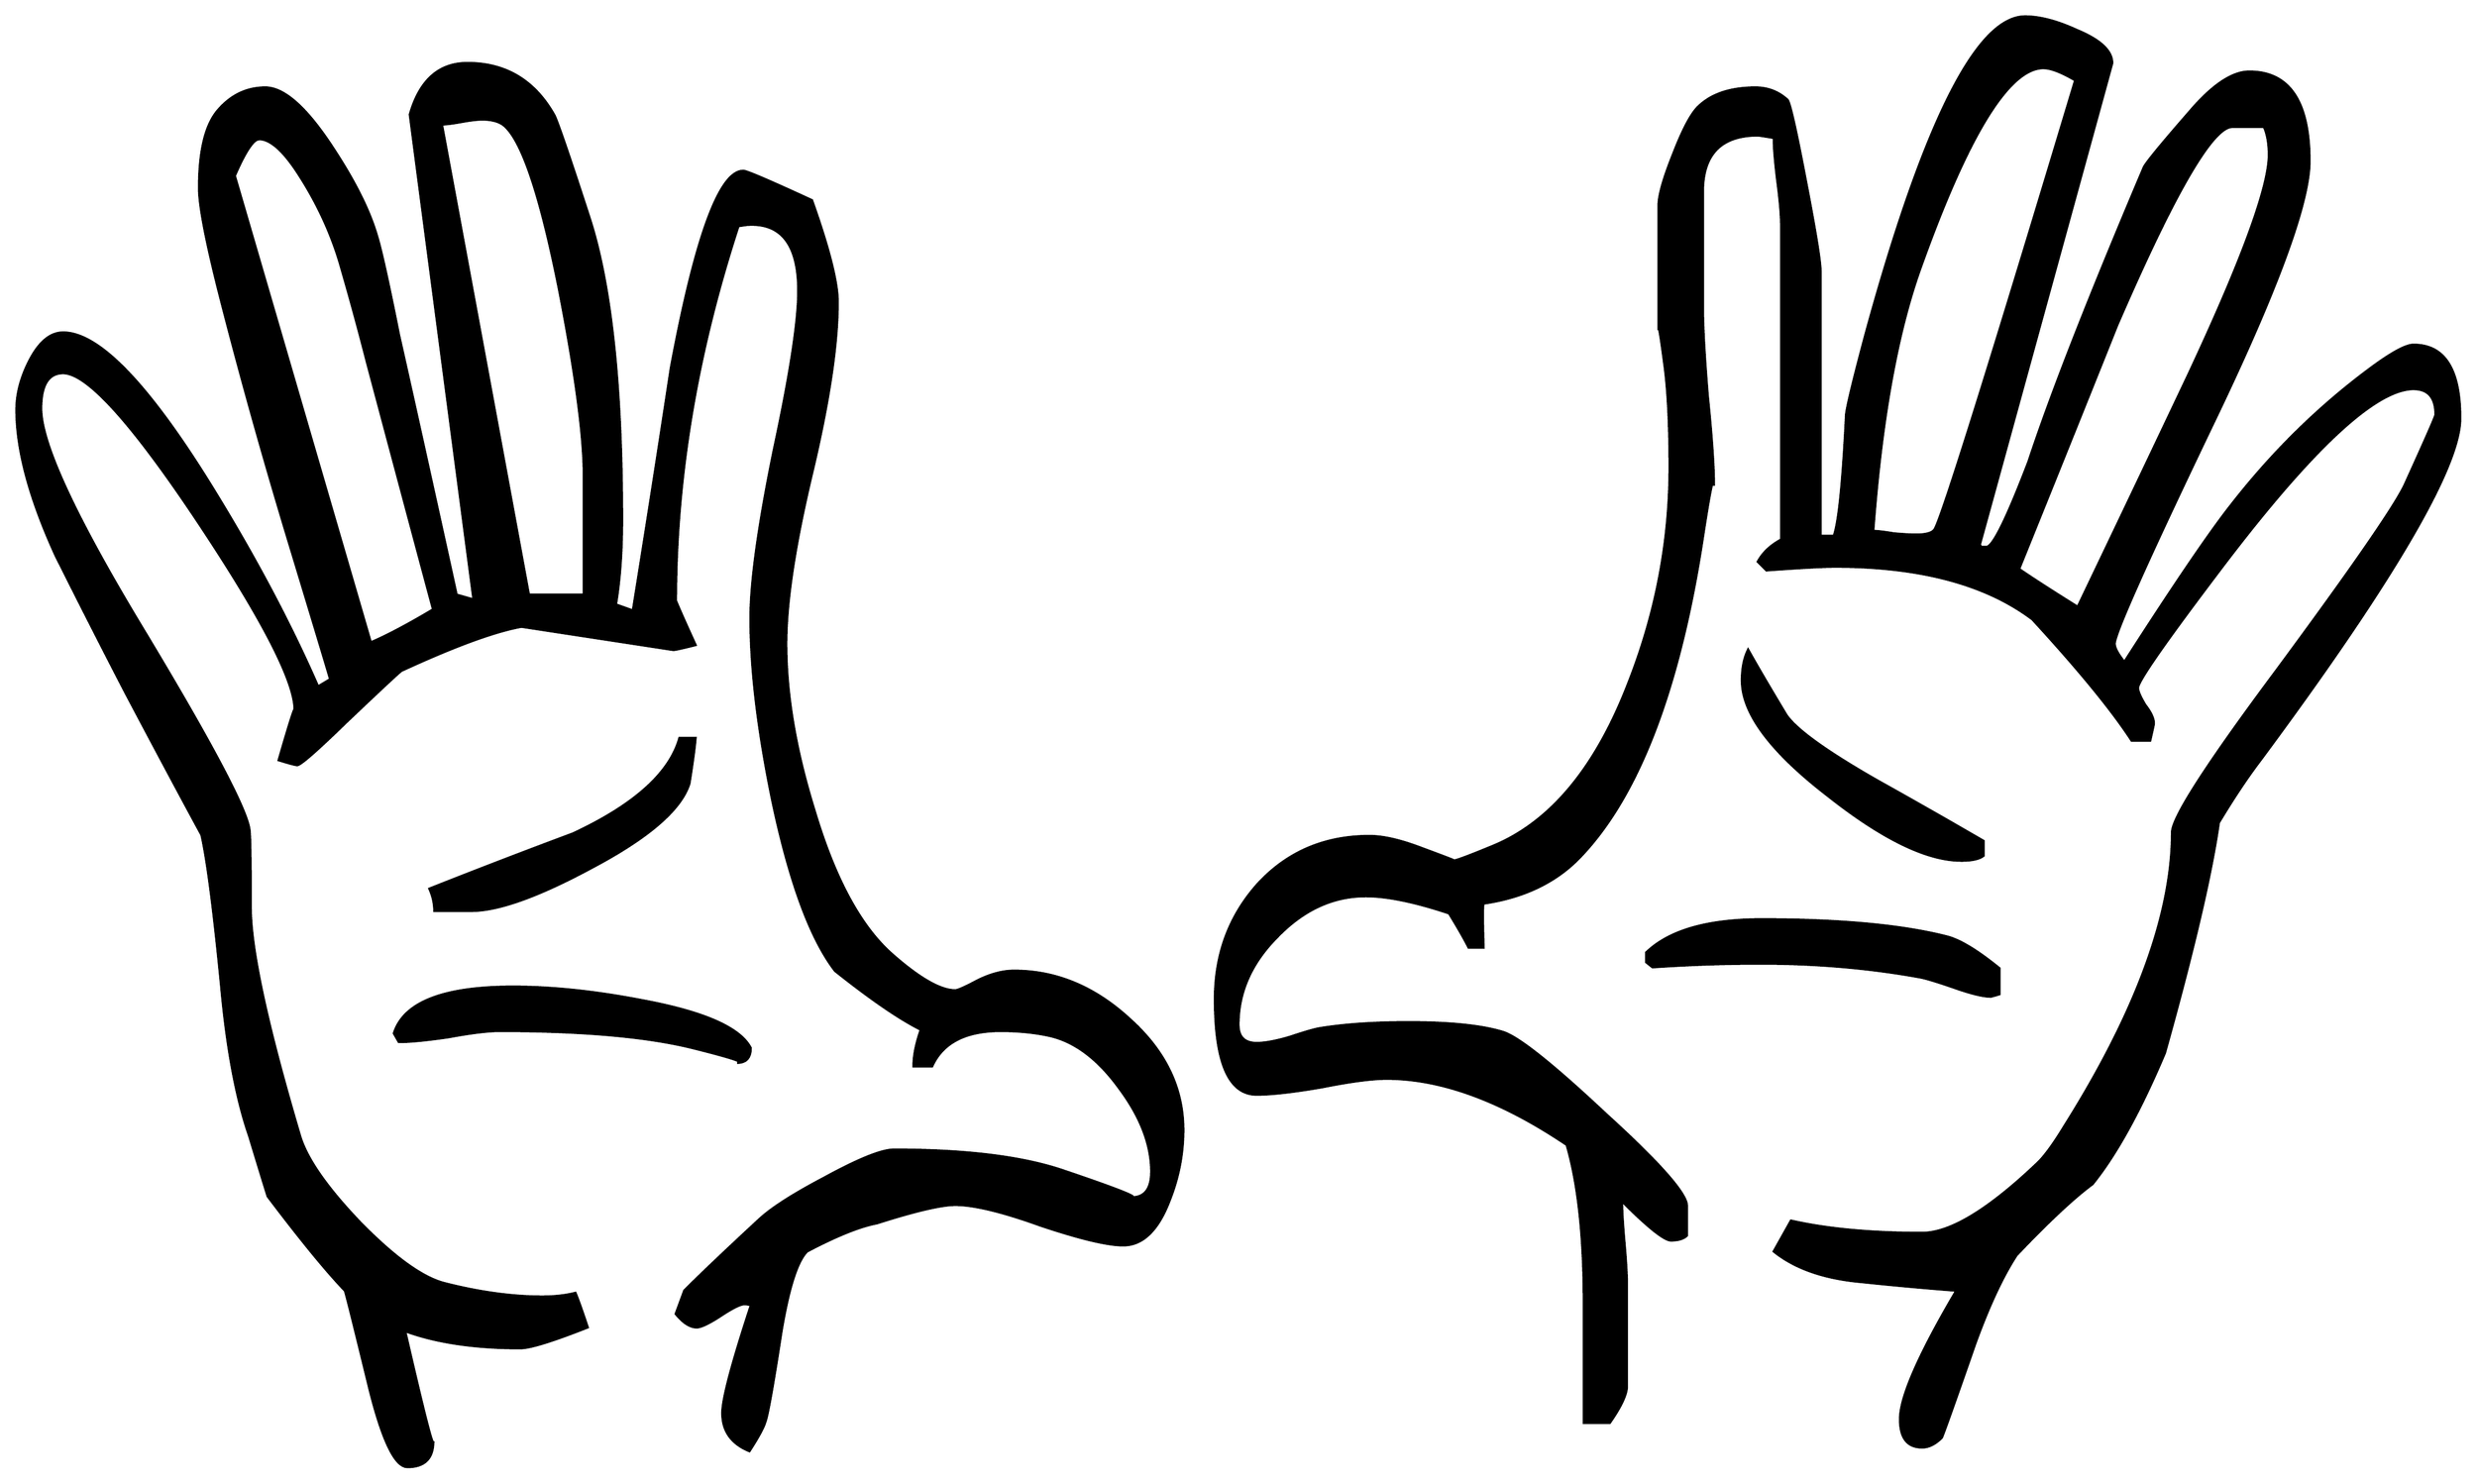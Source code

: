


\begin{tikzpicture}[y=0.80pt, x=0.80pt, yscale=-1.0, xscale=1.0, inner sep=0pt, outer sep=0pt]
\begin{scope}[shift={(100.0,1759.0)},nonzero rule]
  \path[draw=.,fill=.,line width=1.600pt] (1687.0,-542.0) ..
    controls (1683.667,-539.333) and (1677.667,-538.0) ..
    (1669.0,-538.0) .. controls (1641.0,-538.0) and
    (1604.667,-555.667) .. (1560.0,-591.0) .. controls
    (1513.333,-627.0) and (1490.0,-658.333) .. (1490.0,-685.0) ..
    controls (1490.0,-695.0) and (1491.667,-703.333) ..
    (1495.0,-710.0) .. controls (1501.667,-698.0) and
    (1512.0,-680.333) .. (1526.0,-657.0) .. controls
    (1534.0,-645.0) and (1559.0,-627.0) .. (1601.0,-603.0) ..
    controls (1629.667,-587.0) and (1658.333,-570.667) ..
    (1687.0,-554.0) -- (1687.0,-542.0) -- cycle(2076.0,-899.0)
    .. controls (2076.0,-859.667) and (2021.667,-766.667) ..
    (1913.0,-620.0) .. controls (1902.333,-606.0) and
    (1891.0,-589.0) .. (1879.0,-569.0) .. controls
    (1873.0,-527.0) and (1858.333,-464.333) .. (1835.0,-381.0) ..
    controls (1815.0,-333.667) and (1795.333,-298.0) ..
    (1776.0,-274.0) .. controls (1760.667,-262.667) and
    (1740.0,-243.333) .. (1714.0,-216.0) .. controls
    (1702.667,-198.667) and (1691.333,-174.333) .. (1680.0,-143.0) ..
    controls (1664.0,-97.0) and (1655.0,-71.667) .. (1653.0,-67.0)
    .. controls (1647.667,-61.667) and (1642.333,-59.0) ..
    (1637.0,-59.0) .. controls (1625.0,-59.0) and (1619.0,-66.667)
    .. (1619.0,-82.0) .. controls (1619.0,-100.0) and
    (1634.333,-135.0) .. (1665.0,-187.0) .. controls
    (1639.0,-189.0) and (1613.333,-191.333) .. (1588.0,-194.0) ..
    controls (1557.333,-196.667) and (1533.333,-205.0) ..
    (1516.0,-219.0) -- (1530.0,-244.0) .. controls
    (1559.333,-237.333) and (1595.0,-234.0) .. (1637.0,-234.0) ..
    controls (1659.667,-234.0) and (1690.667,-252.667) ..
    (1730.0,-290.0) .. controls (1736.0,-295.333) and
    (1743.667,-305.667) .. (1753.0,-321.0) .. controls
    (1811.667,-414.333) and (1841.0,-494.333) .. (1841.0,-561.0) ..
    controls (1841.0,-573.0) and (1869.333,-617.0) ..
    (1926.0,-693.0) .. controls (1988.0,-777.0) and
    (2023.0,-827.667) .. (2031.0,-845.0) .. controls
    (2047.667,-881.667) and (2056.0,-900.667) .. (2056.0,-902.0) ..
    controls (2056.0,-916.0) and (2050.0,-923.0) ..
    (2038.0,-923.0) .. controls (2007.333,-923.0) and
    (1955.333,-874.667) .. (1882.0,-778.0) .. controls
    (1836.0,-717.333) and (1813.0,-684.333) .. (1813.0,-679.0) ..
    controls (1813.0,-676.333) and (1815.0,-671.667) ..
    (1819.0,-665.0) .. controls (1823.667,-659.0) and
    (1826.0,-654.0) .. (1826.0,-650.0) .. controls
    (1826.0,-649.333) and (1825.0,-644.667) .. (1823.0,-636.0) --
    (1808.0,-636.0) .. controls (1792.0,-660.667) and
    (1765.0,-693.667) .. (1727.0,-735.0) .. controls
    (1689.0,-763.667) and (1635.333,-778.0) .. (1566.0,-778.0) ..
    controls (1556.667,-778.0) and (1538.0,-777.0) ..
    (1510.0,-775.0) -- (1503.0,-782.0) .. controls
    (1507.0,-789.333) and (1513.333,-795.333) .. (1522.0,-800.0) --
    (1522.0,-1057.0) .. controls (1522.0,-1065.0) and
    (1521.0,-1076.667) .. (1519.0,-1092.0) .. controls
    (1517.0,-1108.0) and (1516.0,-1120.0) .. (1516.0,-1128.0) ..
    controls (1508.0,-1129.333) and (1503.667,-1130.0) ..
    (1503.0,-1130.0) .. controls (1473.0,-1130.0) and
    (1458.0,-1114.667) .. (1458.0,-1084.0) -- (1458.0,-990.0) ..
    controls (1458.0,-974.0) and (1459.333,-949.667) ..
    (1462.0,-917.0) .. controls (1465.333,-884.333) and
    (1467.0,-860.0) .. (1467.0,-844.0) .. controls
    (1467.0,-855.333) and (1464.0,-841.333) .. (1458.0,-802.0) ..
    controls (1438.667,-676.0) and (1404.667,-588.333) ..
    (1356.0,-539.0) .. controls (1336.667,-519.667) and
    (1311.0,-507.667) .. (1279.0,-503.0) .. controls
    (1278.333,-501.667) and (1278.333,-489.667) .. (1279.0,-467.0) --
    (1267.0,-467.0) .. controls (1263.667,-473.667) and
    (1258.333,-483.0) .. (1251.0,-495.0) .. controls
    (1223.0,-504.333) and (1200.333,-509.0) .. (1183.0,-509.0) ..
    controls (1156.333,-509.0) and (1132.333,-498.0) ..
    (1111.0,-476.0) .. controls (1089.667,-454.667) and
    (1079.0,-430.667) .. (1079.0,-404.0) .. controls
    (1079.0,-394.0) and (1084.0,-389.0) .. (1094.0,-389.0) ..
    controls (1100.667,-389.0) and (1109.667,-390.667) ..
    (1121.0,-394.0) .. controls (1133.0,-398.0) and
    (1141.0,-400.333) .. (1145.0,-401.0) .. controls
    (1165.0,-404.333) and (1189.333,-406.0) .. (1218.0,-406.0) ..
    controls (1252.0,-406.0) and (1277.667,-403.333) ..
    (1295.0,-398.0) .. controls (1307.667,-394.0) and
    (1335.667,-371.667) .. (1379.0,-331.0) .. controls
    (1423.0,-291.0) and (1445.0,-266.0) .. (1445.0,-256.0) --
    (1445.0,-232.0) .. controls (1442.333,-229.333) and
    (1438.0,-228.0) .. (1432.0,-228.0) .. controls
    (1426.667,-228.0) and (1413.333,-238.667) .. (1392.0,-260.0) ..
    controls (1392.0,-252.667) and (1392.667,-241.333) ..
    (1394.0,-226.0) .. controls (1395.333,-210.667) and
    (1396.0,-199.0) .. (1396.0,-191.0) -- (1396.0,-109.0) ..
    controls (1396.0,-102.333) and (1391.333,-92.333) ..
    (1382.0,-79.0) -- (1361.0,-79.0) .. controls (1361.0,-79.0)
    and (1361.0,-111.667) .. (1361.0,-177.0) .. controls
    (1361.0,-231.0) and (1356.333,-274.0) .. (1347.0,-306.0) ..
    controls (1293.667,-342.0) and (1244.667,-360.0) ..
    (1200.0,-360.0) .. controls (1188.0,-360.0) and
    (1170.333,-357.667) .. (1147.0,-353.0) .. controls
    (1123.667,-349.0) and (1106.0,-347.0) .. (1094.0,-347.0) ..
    controls (1071.333,-347.0) and (1060.0,-373.0) ..
    (1060.0,-425.0) .. controls (1060.0,-461.667) and
    (1071.667,-493.0) .. (1095.0,-519.0) .. controls
    (1119.0,-545.0) and (1149.333,-558.0) .. (1186.0,-558.0) ..
    controls (1197.333,-558.0) and (1211.667,-554.667) ..
    (1229.0,-548.0) .. controls (1247.0,-541.333) and
    (1255.667,-538.0) .. (1255.0,-538.0) .. controls
    (1257.0,-538.0) and (1267.667,-542.0) .. (1287.0,-550.0) ..
    controls (1333.667,-569.333) and (1370.333,-613.333) ..
    (1397.0,-682.0) .. controls (1419.667,-739.333) and
    (1431.0,-798.333) .. (1431.0,-859.0) .. controls
    (1431.0,-893.0) and (1429.667,-920.333) .. (1427.0,-941.0) ..
    controls (1423.667,-966.333) and (1422.0,-976.333) ..
    (1422.0,-971.0) -- (1422.0,-1073.0) .. controls
    (1422.0,-1081.0) and (1426.0,-1095.0) .. (1434.0,-1115.0) ..
    controls (1442.0,-1135.667) and (1449.0,-1148.667) ..
    (1455.0,-1154.0) .. controls (1465.667,-1164.0) and
    (1481.0,-1169.0) .. (1501.0,-1169.0) .. controls
    (1511.0,-1169.0) and (1519.667,-1165.667) .. (1527.0,-1159.0) ..
    controls (1529.0,-1157.0) and (1534.0,-1135.0) ..
    (1542.0,-1093.0) .. controls (1550.0,-1051.667) and
    (1554.0,-1027.0) .. (1554.0,-1019.0) -- (1554.0,-803.0) --
    (1565.0,-803.0) .. controls (1569.0,-814.333) and
    (1572.333,-847.333) .. (1575.0,-902.0) .. controls
    (1575.667,-908.667) and (1581.0,-930.667) .. (1591.0,-968.0) ..
    controls (1638.333,-1140.667) and (1681.667,-1227.0) ..
    (1721.0,-1227.0) .. controls (1733.0,-1227.0) and
    (1747.0,-1223.333) .. (1763.0,-1216.0) .. controls
    (1782.333,-1208.0) and (1792.0,-1199.0) .. (1792.0,-1189.0) ..
    controls (1792.0,-1189.0) and (1756.0,-1058.0) ..
    (1684.0,-796.0) -- (1685.0,-794.0) .. controls
    (1689.0,-794.0) and (1690.667,-794.0) .. (1690.0,-794.0) ..
    controls (1695.333,-795.333) and (1706.667,-818.667) ..
    (1724.0,-864.0) .. controls (1742.0,-918.667) and
    (1773.333,-998.667) .. (1818.0,-1104.0) .. controls
    (1820.0,-1108.0) and (1832.333,-1123.0) .. (1855.0,-1149.0) ..
    controls (1873.667,-1171.0) and (1890.0,-1182.0) ..
    (1904.0,-1182.0) .. controls (1936.667,-1182.0) and
    (1953.0,-1157.667) .. (1953.0,-1109.0) .. controls
    (1953.0,-1075.0) and (1926.333,-1002.667) .. (1873.0,-892.0) ..
    controls (1820.333,-782.0) and (1794.0,-723.0) ..
    (1794.0,-715.0) .. controls (1794.0,-711.667) and
    (1796.667,-706.667) .. (1802.0,-700.0) .. controls
    (1842.667,-763.333) and (1871.667,-806.0) .. (1889.0,-828.0) ..
    controls (1921.667,-870.0) and (1958.333,-906.333) ..
    (1999.0,-937.0) .. controls (2018.333,-951.667) and
    (2031.333,-959.0) .. (2038.0,-959.0) .. controls
    (2063.333,-959.0) and (2076.0,-939.0) .. (2076.0,-899.0) --
    cycle(1700.0,-429.0) .. controls (1698.0,-428.333) and
    (1695.667,-427.667) .. (1693.0,-427.0) .. controls
    (1687.0,-427.0) and (1677.333,-429.333) .. (1664.0,-434.0) ..
    controls (1648.667,-439.333) and (1638.667,-442.333) ..
    (1634.0,-443.0) .. controls (1593.333,-450.333) and
    (1550.333,-454.0) .. (1505.0,-454.0) .. controls
    (1476.333,-454.0) and (1447.0,-453.0) .. (1417.0,-451.0) --
    (1412.0,-455.0) -- (1412.0,-463.0) .. controls
    (1430.667,-481.0) and (1462.0,-490.0) .. (1506.0,-490.0) ..
    controls (1570.0,-490.0) and (1620.333,-485.333) ..
    (1657.0,-476.0) .. controls (1667.667,-473.333) and
    (1682.0,-464.667) .. (1700.0,-450.0) -- (1700.0,-429.0) --
    cycle(1034.0,-318.0) .. controls (1034.0,-298.667) and
    (1030.333,-279.667) .. (1023.0,-261.0) .. controls
    (1013.667,-236.333) and (1001.0,-224.0) .. (985.0,-224.0) ..
    controls (972.333,-224.0) and (950.0,-229.333) .. (918.0,-240.0)
    .. controls (886.667,-251.333) and (863.333,-257.0) ..
    (848.0,-257.0) .. controls (836.667,-257.0) and (815.333,-252.0)
    .. (784.0,-242.0) .. controls (770.0,-239.333) and
    (751.0,-231.667) .. (727.0,-219.0) .. controls (719.0,-211.0)
    and (712.0,-189.0) .. (706.0,-153.0) .. controls
    (699.333,-109.667) and (695.0,-85.333) .. (693.0,-80.0) ..
    controls (691.667,-75.333) and (687.333,-67.333) .. (680.0,-56.0) ..
    controls (665.333,-62.0) and (658.0,-72.333) .. (658.0,-87.0) ..
    controls (658.0,-98.333) and (665.667,-127.333) .. (681.0,-174.0)
    -- (682.0,-175.0) .. controls (679.333,-175.667) and
    (677.333,-176.0) .. (676.0,-176.0) .. controls (672.667,-176.0)
    and (666.0,-172.667) .. (656.0,-166.0) .. controls
    (646.667,-160.0) and (640.333,-157.0) .. (637.0,-157.0) ..
    controls (631.667,-157.0) and (626.0,-160.667) .. (620.0,-168.0)
    -- (627.0,-187.0) .. controls (640.333,-200.333) and
    (660.667,-219.667) .. (688.0,-245.0) .. controls (698.0,-254.333)
    and (715.667,-265.667) .. (741.0,-279.0) .. controls
    (769.0,-294.333) and (788.0,-302.0) .. (798.0,-302.0) ..
    controls (856.667,-302.0) and (902.667,-296.333) .. (936.0,-285.0)
    .. controls (979.333,-270.333) and (998.0,-263.0) ..
    (992.0,-263.0) .. controls (1002.667,-263.0) and
    (1008.0,-270.0) .. (1008.0,-284.0) .. controls
    (1008.0,-306.0) and (999.333,-328.667) .. (982.0,-352.0) ..
    controls (964.667,-376.0) and (945.667,-390.333) .. (925.0,-395.0)
    .. controls (913.0,-397.667) and (899.667,-399.0) ..
    (885.0,-399.0) .. controls (856.333,-399.0) and (837.667,-389.333)
    .. (829.0,-370.0) -- (814.0,-370.0) .. controls
    (814.0,-378.667) and (816.0,-388.667) .. (820.0,-400.0) ..
    controls (802.667,-408.667) and (779.333,-424.667) .. (750.0,-448.0)
    .. controls (730.0,-474.0) and (713.0,-520.0) ..
    (699.0,-586.0) .. controls (687.0,-644.0) and (681.0,-694.0)
    .. (681.0,-736.0) .. controls (681.0,-765.333) and
    (687.333,-811.0) .. (700.0,-873.0) .. controls (713.333,-935.0)
    and (720.0,-978.333) .. (720.0,-1003.0) .. controls
    (720.0,-1041.0) and (706.0,-1059.0) .. (678.0,-1057.0) --
    (671.0,-1056.0) .. controls (637.0,-952.0) and
    (620.0,-850.0) .. (620.0,-750.0) .. controls (623.333,-742.0)
    and (628.667,-730.0) .. (636.0,-714.0) .. controls
    (625.333,-711.333) and (619.333,-710.0) .. (618.0,-710.0) --
    (494.0,-729.0) .. controls (472.0,-725.0) and (439.333,-713.0)
    .. (396.0,-693.0) .. controls (393.333,-691.0) and
    (378.333,-677.0) .. (351.0,-651.0) .. controls (327.0,-627.667)
    and (313.667,-616.0) .. (311.0,-616.0) .. controls
    (309.667,-616.0) and (304.667,-617.333) .. (296.0,-620.0) ..
    controls (304.667,-650.0) and (309.0,-663.667) .. (309.0,-661.0)
    .. controls (309.0,-684.333) and (282.333,-736.0) ..
    (229.0,-816.0) .. controls (175.667,-896.0) and (139.333,-936.0)
    .. (120.0,-936.0) .. controls (108.0,-936.0) and
    (102.0,-926.333) .. (102.0,-907.0) .. controls (102.0,-879.0)
    and (129.333,-819.667) .. (184.0,-729.0) .. controls
    (240.667,-635.0) and (270.0,-579.667) .. (272.0,-563.0) ..
    controls (272.667,-557.667) and (273.0,-536.667) .. (273.0,-500.0)
    .. controls (273.0,-466.0) and (286.333,-404.0) ..
    (313.0,-314.0) .. controls (318.333,-295.333) and (334.667,-271.667)
    .. (362.0,-243.0) .. controls (390.0,-214.333) and
    (413.0,-197.667) .. (431.0,-193.0) .. controls (459.667,-185.667)
    and (486.333,-182.0) .. (511.0,-182.0) .. controls
    (521.0,-182.0) and (530.0,-183.0) .. (538.0,-185.0) ..
    controls (540.0,-180.333) and (543.333,-171.0) .. (548.0,-157.0)
    .. controls (519.333,-145.667) and (501.0,-140.0) ..
    (493.0,-140.0) .. controls (455.667,-140.0) and (424.333,-144.667)
    .. (399.0,-154.0) .. controls (414.333,-87.333) and
    (422.0,-57.333) .. (422.0,-64.0) .. controls (422.0,-50.0) and
    (415.0,-43.0) .. (401.0,-43.0) .. controls (391.0,-43.0) and
    (380.667,-64.333) .. (370.0,-107.0) .. controls (357.333,-159.0)
    and (350.667,-185.667) .. (350.0,-187.0) .. controls
    (334.667,-203.0) and (313.667,-228.667) .. (287.0,-264.0) ..
    controls (283.667,-274.667) and (278.667,-291.0) .. (272.0,-313.0)
    .. controls (261.333,-343.667) and (253.667,-384.667) ..
    (249.0,-436.0) .. controls (243.0,-497.333) and (237.667,-538.333)
    .. (233.0,-559.0) .. controls (216.333,-589.667) and
    (195.667,-628.333) .. (171.0,-675.0) .. controls (151.667,-712.333)
    and (132.667,-749.667) .. (114.0,-787.0) .. controls
    (92.667,-833.667) and (82.0,-873.333) .. (82.0,-906.0) .. controls
    (82.0,-918.667) and (85.333,-931.667) .. (92.0,-945.0) .. controls
    (100.0,-961.0) and (109.333,-969.0) .. (120.0,-969.0) ..
    controls (148.667,-969.0) and (188.333,-928.333) .. (239.0,-847.0)
    .. controls (275.0,-789.0) and (304.667,-733.333) ..
    (328.0,-680.0) -- (338.0,-686.0) .. controls (337.333,-688.667)
    and (327.0,-723.0) .. (307.0,-789.0) .. controls
    (285.667,-859.0) and (266.333,-927.667) .. (249.0,-995.0) ..
    controls (237.0,-1041.667) and (231.0,-1072.333) ..
    (231.0,-1087.0) .. controls (231.0,-1117.0) and
    (236.0,-1138.0) .. (246.0,-1150.0) .. controls
    (256.667,-1162.667) and (269.667,-1169.0) .. (285.0,-1169.0) ..
    controls (300.333,-1169.0) and (318.667,-1152.667) ..
    (340.0,-1120.0) .. controls (358.0,-1092.667) and
    (370.0,-1068.667) .. (376.0,-1048.0) .. controls
    (379.333,-1037.333) and (385.333,-1010.333) .. (394.0,-967.0) ..
    controls (404.667,-919.667) and (420.333,-849.0) .. (441.0,-755.0)
    -- (455.0,-751.0) -- (403.0,-1147.0) .. controls
    (411.0,-1175.0) and (426.667,-1189.0) .. (450.0,-1189.0) ..
    controls (481.333,-1189.0) and (505.0,-1174.667) ..
    (521.0,-1146.0) .. controls (524.333,-1138.667) and
    (534.0,-1110.333) .. (550.0,-1061.0) .. controls
    (567.333,-1006.333) and (576.0,-924.667) .. (576.0,-816.0) ..
    controls (576.0,-790.0) and (574.333,-767.0) .. (571.0,-747.0)
    -- (585.0,-742.0) .. controls (595.667,-808.0) and
    (606.0,-874.0) .. (616.0,-940.0) .. controls (636.0,-1047.333)
    and (655.667,-1101.0) .. (675.0,-1101.0) .. controls
    (677.667,-1101.0) and (696.333,-1093.0) .. (731.0,-1077.0) ..
    controls (745.0,-1037.667) and (752.0,-1010.0) ..
    (752.0,-994.0) .. controls (752.0,-959.333) and (745.0,-912.667)
    .. (731.0,-854.0) .. controls (717.0,-795.333) and
    (710.0,-749.0) .. (710.0,-715.0) .. controls (710.0,-673.667)
    and (717.667,-628.333) .. (733.0,-579.0) .. controls
    (749.667,-523.0) and (771.0,-483.667) .. (797.0,-461.0) ..
    controls (819.0,-441.667) and (836.0,-432.0) .. (848.0,-432.0)
    .. controls (850.0,-432.0) and (856.0,-434.667) ..
    (866.0,-440.0) .. controls (876.667,-445.333) and (886.667,-448.0)
    .. (896.0,-448.0) .. controls (930.667,-448.0) and
    (962.333,-434.667) .. (991.0,-408.0) .. controls (1019.667,-382.0)
    and (1034.0,-352.0) .. (1034.0,-318.0) --
    cycle(636.0,-638.0) .. controls (635.333,-630.0) and
    (633.667,-617.667) .. (631.0,-601.0) .. controls (624.333,-579.667)
    and (597.667,-556.667) .. (551.0,-532.0) .. controls
    (507.667,-508.667) and (475.0,-497.0) .. (453.0,-497.0) --
    (423.0,-497.0) .. controls (423.0,-503.0) and (421.667,-509.0)
    .. (419.0,-515.0) .. controls (457.667,-530.333) and
    (496.667,-545.333) .. (536.0,-560.0) .. controls (586.0,-583.333)
    and (615.0,-609.333) .. (623.0,-638.0) -- (636.0,-638.0) --
    cycle(681.0,-385.0) .. controls (681.0,-377.0) and
    (677.333,-373.0) .. (670.0,-373.0) .. controls (678.0,-373.0)
    and (666.0,-377.0) .. (634.0,-385.0) .. controls
    (596.667,-394.333) and (544.0,-399.0) .. (476.0,-399.0) ..
    controls (466.667,-399.0) and (453.0,-397.333) .. (435.0,-394.0)
    .. controls (417.0,-391.333) and (403.333,-390.0) ..
    (394.0,-390.0) -- (390.0,-397.0) .. controls (398.0,-422.333)
    and (430.333,-435.0) .. (487.0,-435.0) .. controls
    (519.0,-435.0) and (554.0,-431.333) .. (592.0,-424.0) ..
    controls (642.667,-414.667) and (672.333,-401.667) .. (681.0,-385.0)
    -- cycle(1920.0,-1114.0) .. controls (1920.0,-1123.333) and
    (1918.667,-1131.0) .. (1916.0,-1137.0) -- (1890.0,-1137.0) ..
    controls (1874.0,-1137.0) and (1842.667,-1083.0) ..
    (1796.0,-975.0) .. controls (1769.333,-908.333) and
    (1742.667,-842.0) .. (1716.0,-776.0) .. controls
    (1726.667,-768.667) and (1742.667,-758.333) .. (1764.0,-745.0) ..
    controls (1794.0,-807.667) and (1824.0,-870.667) ..
    (1854.0,-934.0) .. controls (1898.0,-1028.0) and
    (1920.0,-1088.0) .. (1920.0,-1114.0) --
    cycle(1762.0,-1175.0) .. controls (1750.667,-1181.667) and
    (1742.0,-1185.0) .. (1736.0,-1185.0) .. controls
    (1708.0,-1185.0) and (1674.667,-1131.0) .. (1636.0,-1023.0) ..
    controls (1616.667,-969.667) and (1603.667,-897.667) ..
    (1597.0,-807.0) .. controls (1600.333,-807.0) and
    (1606.0,-806.333) .. (1614.0,-805.0) .. controls
    (1622.0,-804.333) and (1628.0,-804.0) .. (1632.0,-804.0) ..
    controls (1640.0,-804.0) and (1645.0,-805.333) ..
    (1647.0,-808.0) .. controls (1652.333,-815.333) and
    (1690.667,-937.667) .. (1762.0,-1175.0) -- cycle(545.0,-755.0)
    -- (545.0,-852.0) .. controls (545.0,-884.0) and
    (538.333,-934.333) .. (525.0,-1003.0) .. controls
    (509.667,-1080.333) and (494.667,-1125.333) .. (480.0,-1138.0) ..
    controls (476.0,-1141.333) and (470.0,-1143.0) ..
    (462.0,-1143.0) .. controls (458.0,-1143.0) and
    (452.333,-1142.333) .. (445.0,-1141.0) .. controls
    (437.667,-1139.667) and (432.333,-1139.0) .. (429.0,-1139.0) --
    (500.0,-755.0) -- (545.0,-755.0) -- cycle(422.0,-743.0) ..
    controls (410.0,-787.667) and (392.0,-855.0) .. (368.0,-945.0)
    .. controls (361.333,-971.0) and (354.333,-996.667) ..
    (347.0,-1022.0) .. controls (339.667,-1048.0) and
    (328.333,-1073.0) .. (313.0,-1097.0) .. controls
    (300.333,-1117.0) and (289.333,-1127.0) .. (280.0,-1127.0) ..
    controls (275.333,-1127.0) and (268.667,-1117.0) ..
    (260.0,-1097.0) -- (371.0,-716.0) .. controls (383.667,-721.333)
    and (400.667,-730.333) .. (422.0,-743.0) -- cycle;
\end{scope}

\end{tikzpicture}

